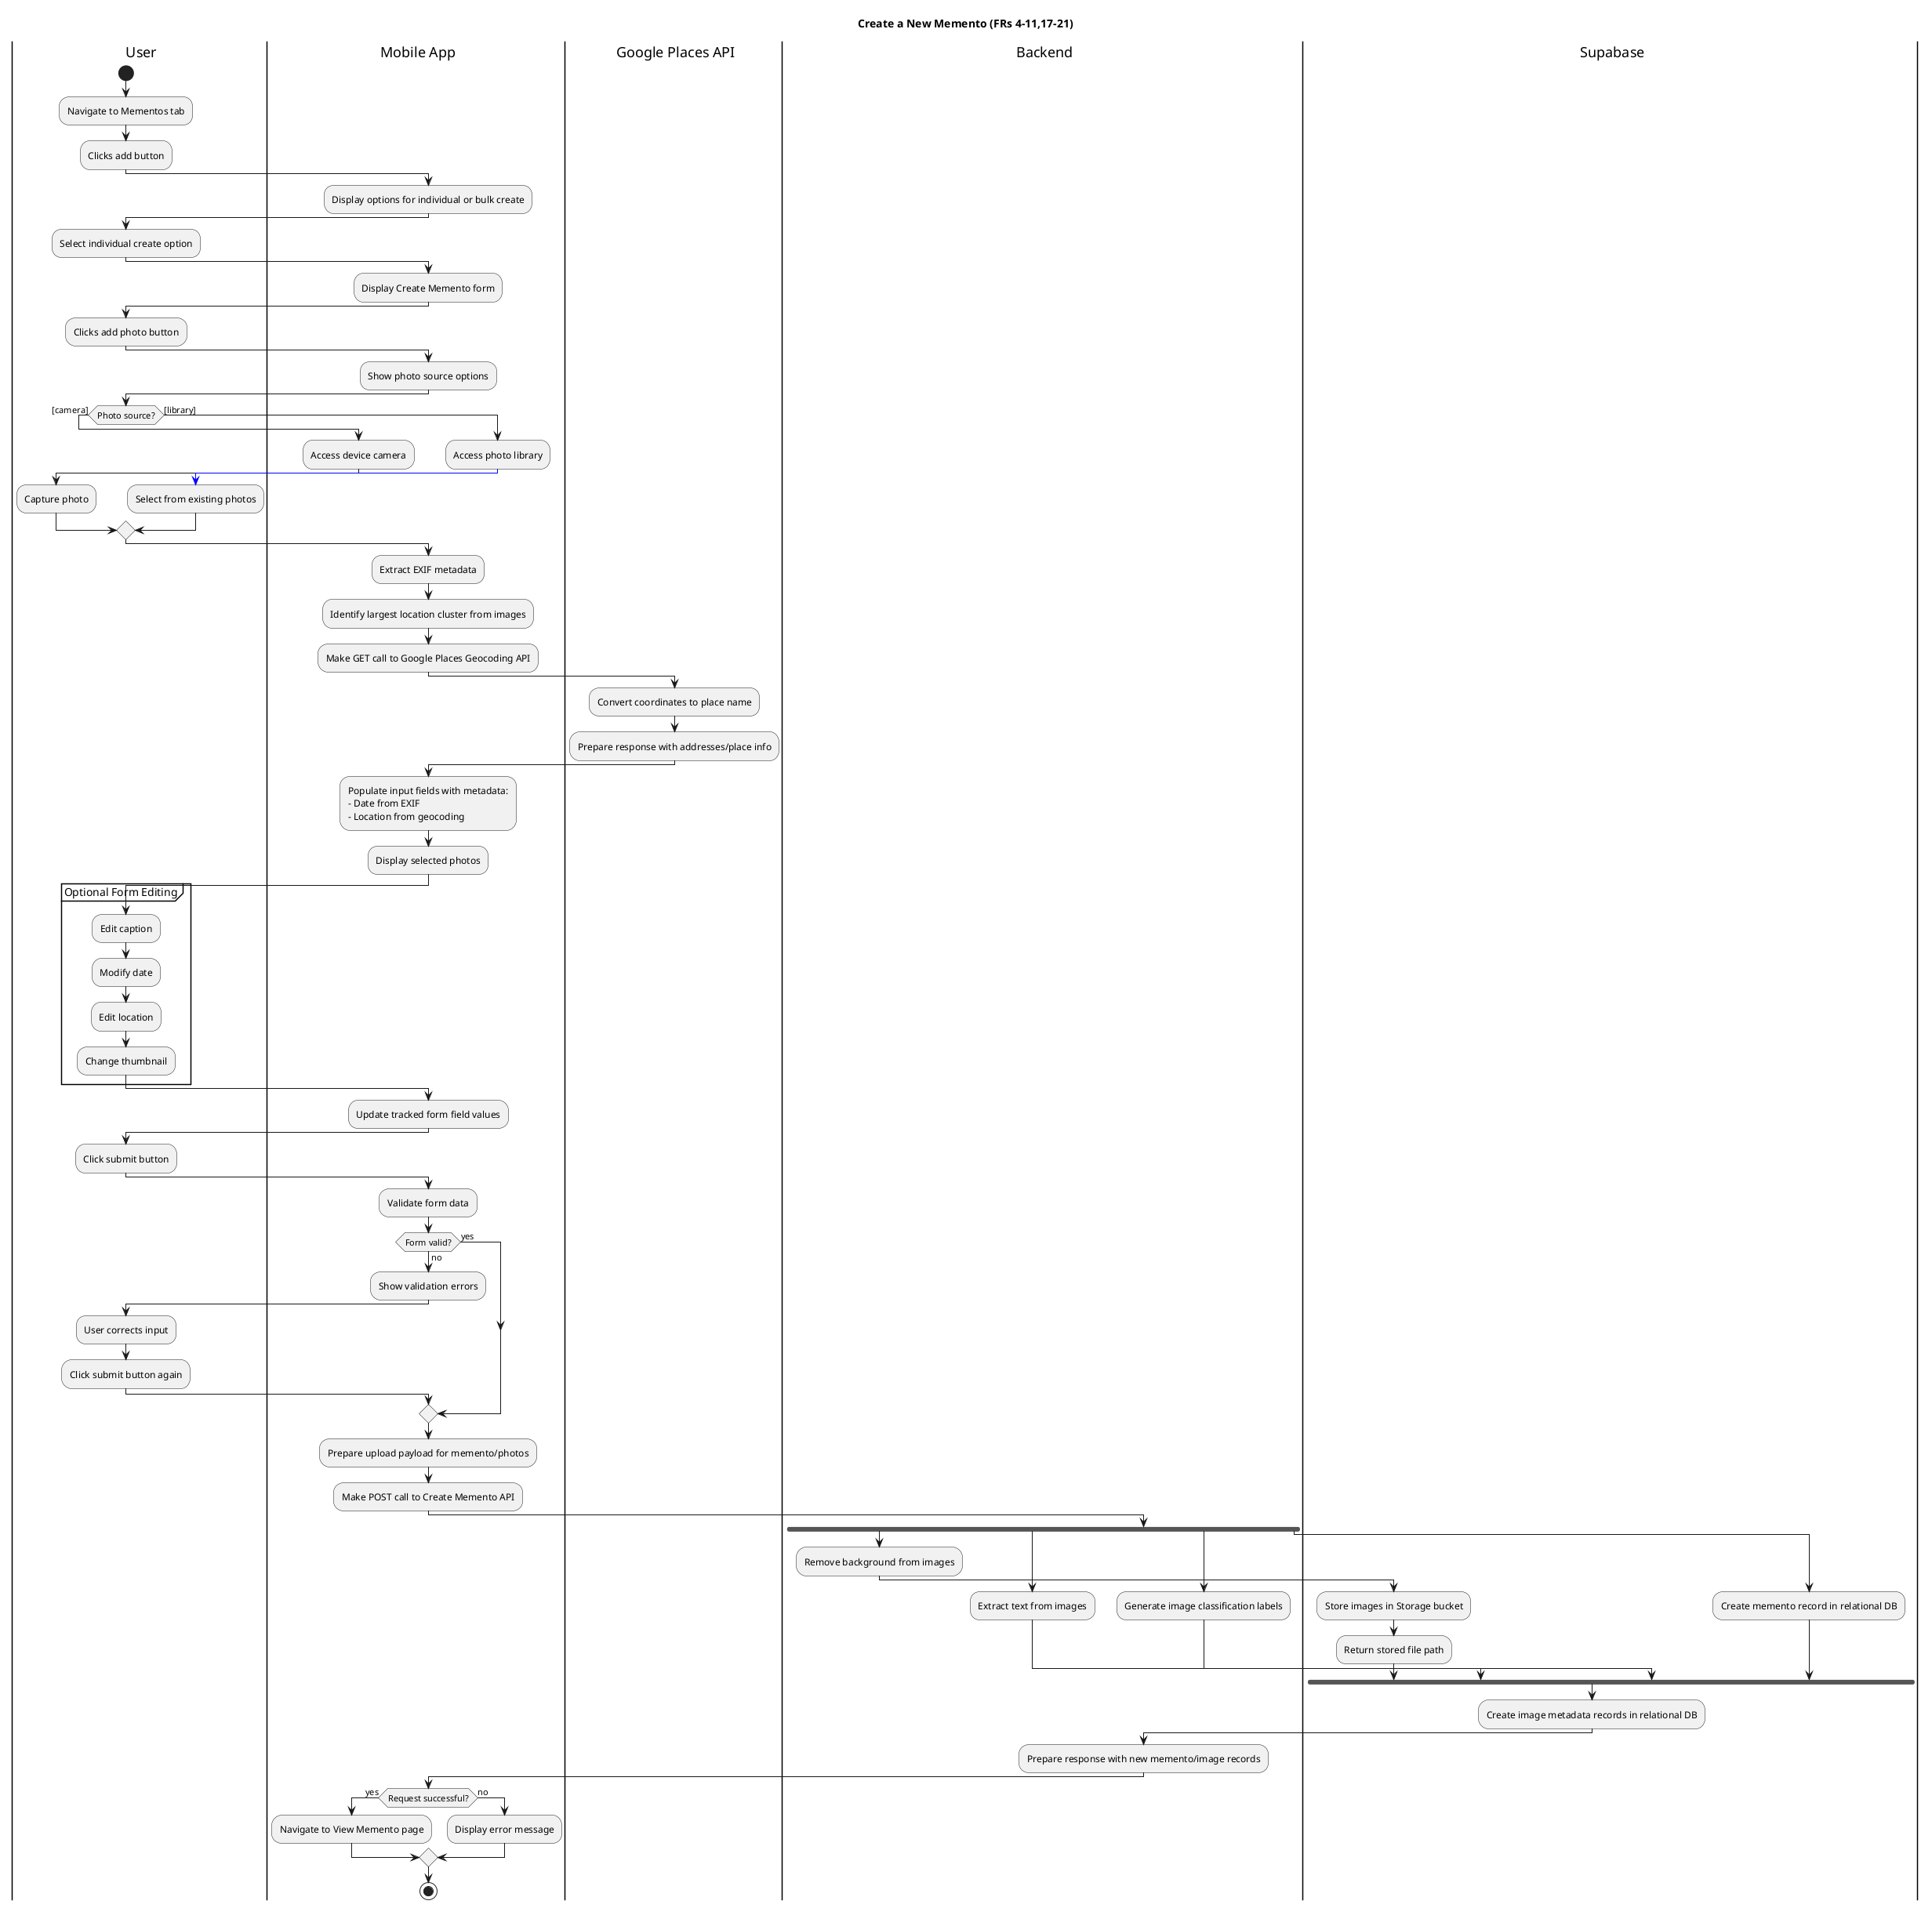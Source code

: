 @startuml 

' Include relevant FRs covered 
title Create a New Memento (FRs 4-11,17-21)

' Swimlanes
' format: | optional color | var name | lane title
|user| User
|mobile| Mobile App
|google| Google Places API
|backend| Backend
|db| Supabase


|user|
start
:Navigate to Mementos tab;
:Clicks add button;

|mobile|
:Display options for individual or bulk create;

|user|
:Select individual create option;

|mobile|
:Display Create Memento form;

|user|
:Clicks add photo button;

|mobile|
:Show photo source options;

' QUESTION: should camera/library be in a diff swimlane? Device vs. Expo?
|user|
if (Photo source?) is ([camera]) then
  |mobile|
  :Access device camera;
  |user|
  :Capture photo;
else ([library])
  |mobile|
  :Access photo library;
  |user|
 -[#blue]->
  :Select from existing photos;
endif

|mobile|
:Extract EXIF metadata;
:Identify largest location cluster from images;
:Make GET call to Google Places Geocoding API;

|google|
:Convert coordinates to place name;
:Prepare response with addresses/place info;

|mobile|
:Populate input fields with metadata:
- Date from EXIF
- Location from geocoding;
:Display selected photos;

|user|
' is this good enough for "optional" actions?
partition "Optional Form Editing" {
  :Edit caption;
  :Modify date;
  :Edit location;
  :Change thumbnail;
}
|mobile|
:Update tracked form field values;
|user|
:Click submit button;

|mobile|
:Validate form data;
if (Form valid?) is (no) then
  :Show validation errors;
  |user|
  :User corrects input;
  :Click submit button again;
|mobile|
else (yes)
endif
:Prepare upload payload for memento/photos;
:Make POST call to Create Memento API;

|backend|
fork
  :Remove background from images;
  |db|
  :Store images in Storage bucket;
  :Return stored file path;
|backend|
fork again
  :Extract text from images;
fork again
  :Generate image classification labels;
fork again 
  |db|
  :Create memento record in relational DB;
end fork

|db|
:Create image metadata records in relational DB;

|backend|
:Prepare response with new memento/image records;

|mobile|
if (Request successful?) is (yes) then
  :Navigate to View Memento page;
else (no)
  :Display error message;
endif

stop
@enduml
